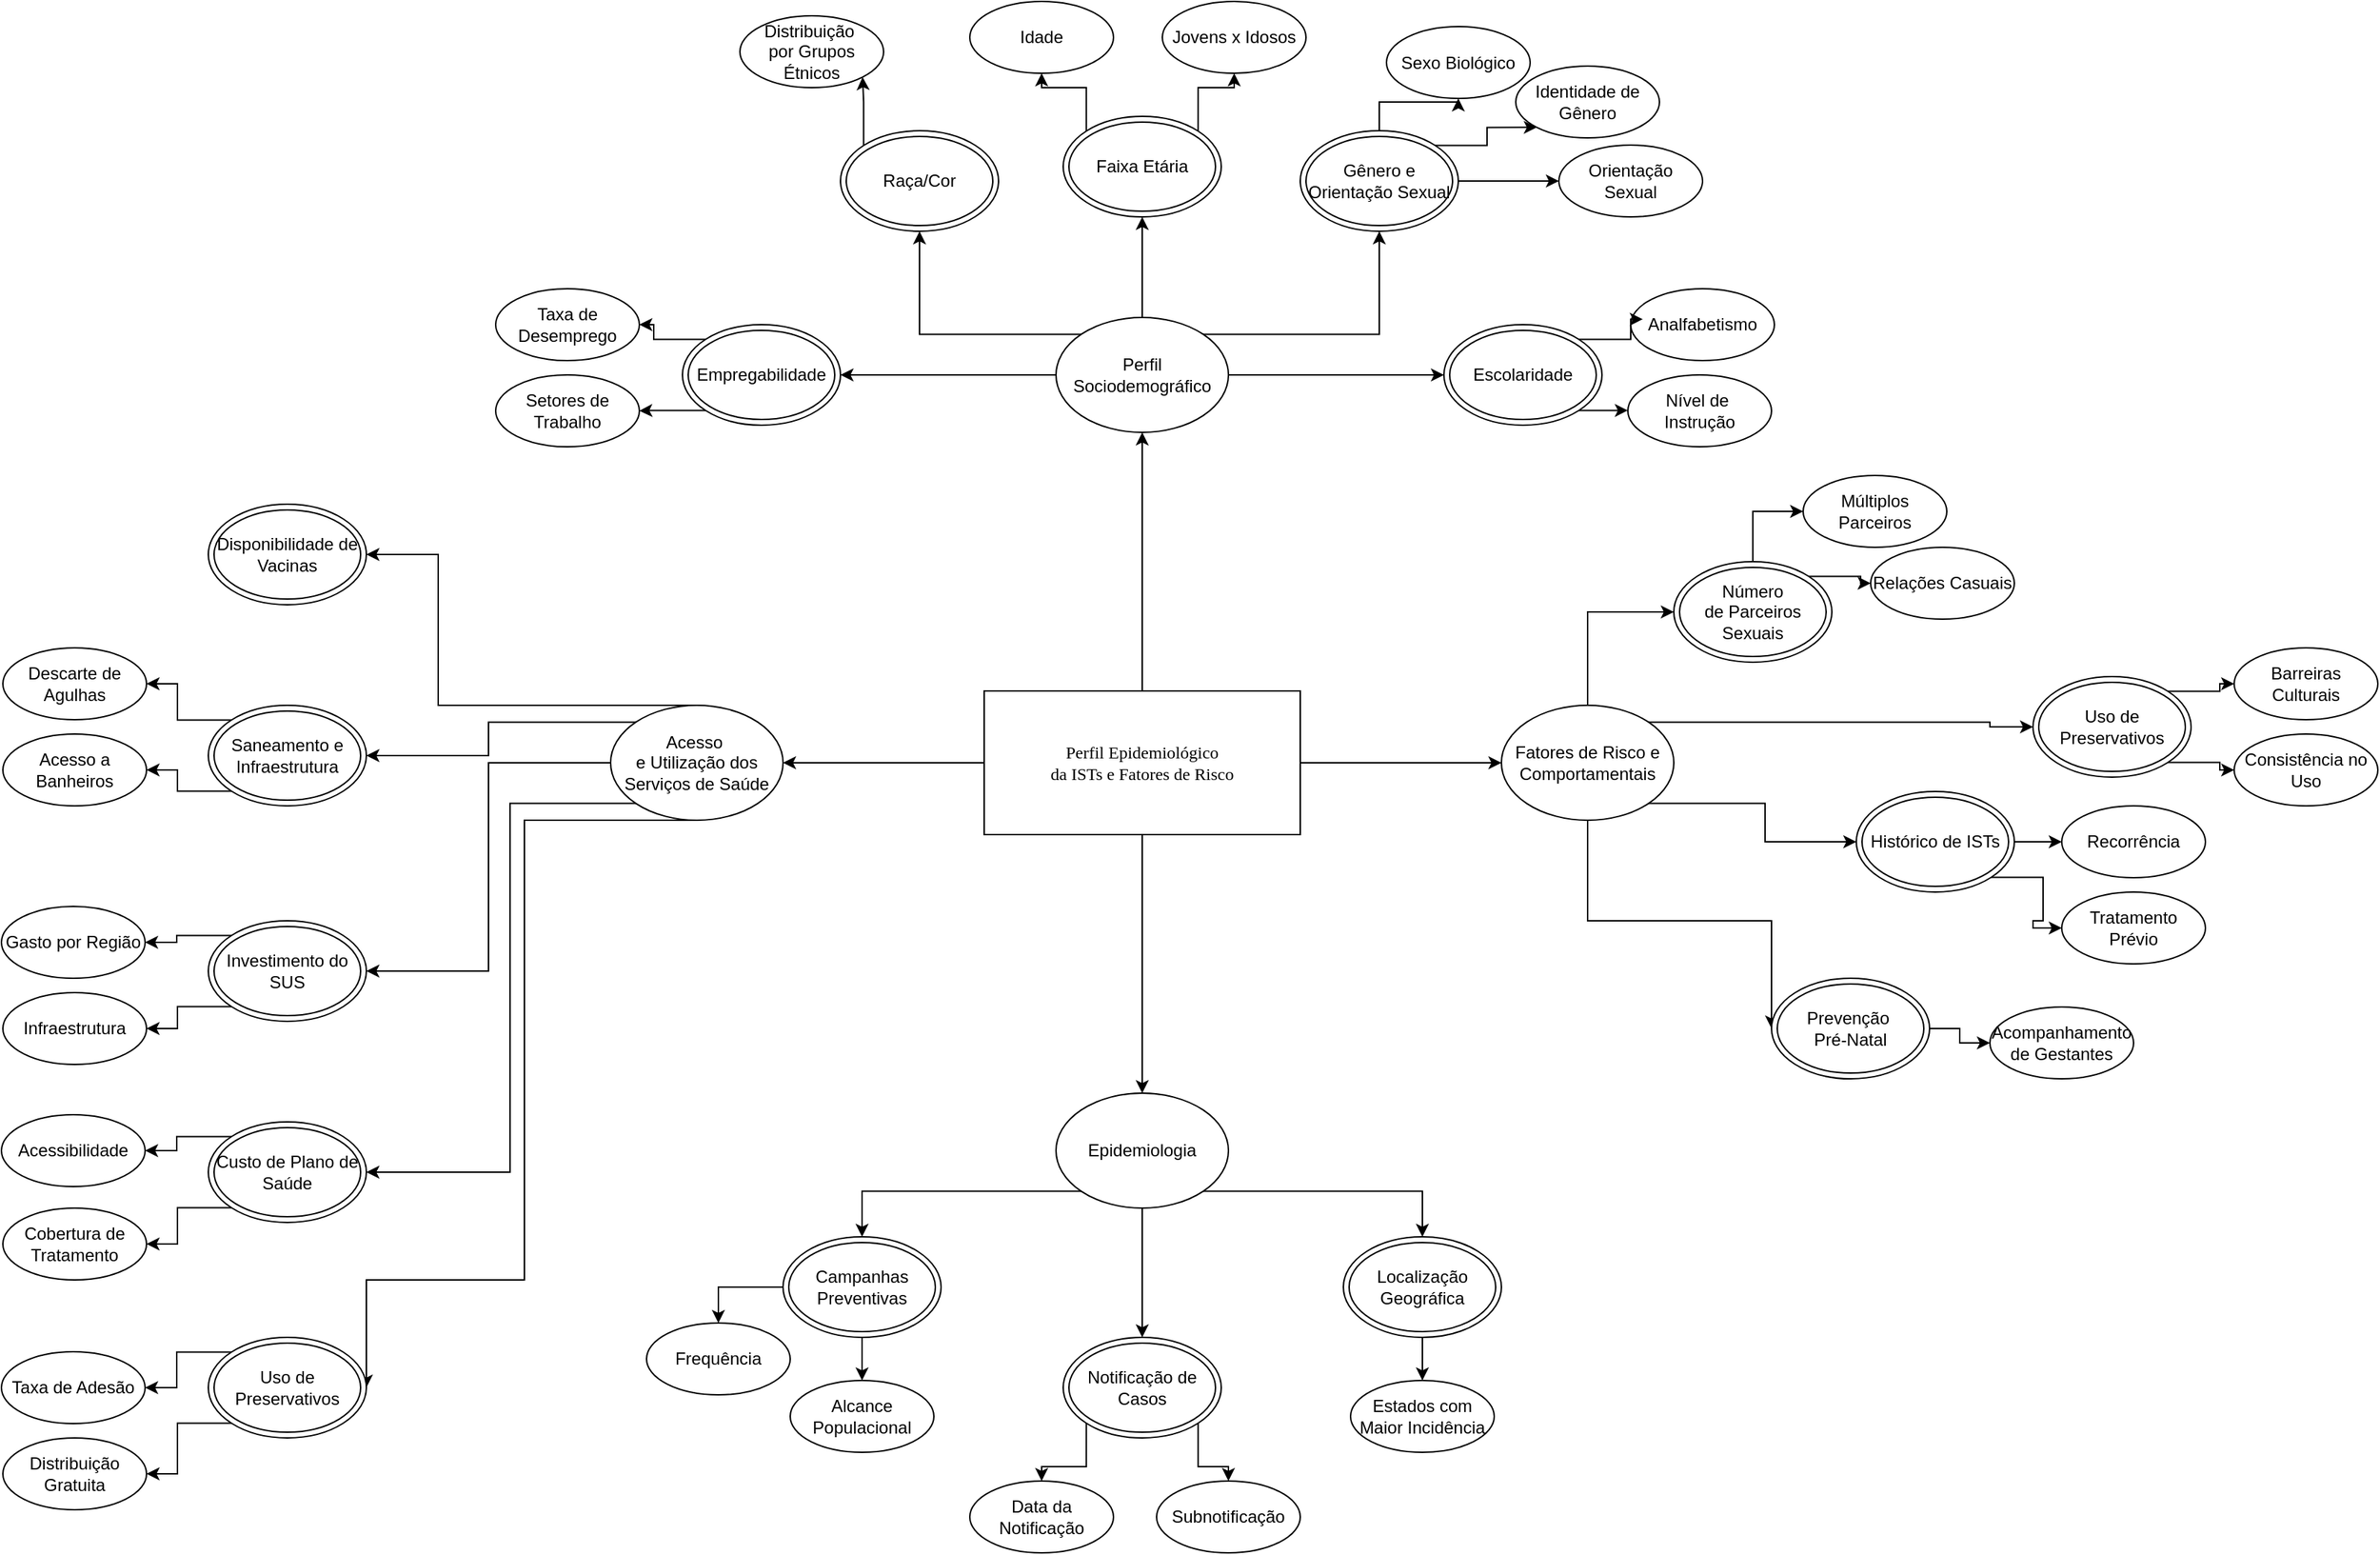 <mxfile version="26.1.3">
  <diagram name="Página-1" id="jpbKhXlfcPTpG90t5VIF">
    <mxGraphModel dx="1761" dy="1708" grid="1" gridSize="10" guides="1" tooltips="1" connect="1" arrows="1" fold="1" page="1" pageScale="1" pageWidth="827" pageHeight="1169" math="0" shadow="0">
      <root>
        <mxCell id="0" />
        <mxCell id="1" parent="0" />
        <mxCell id="b8tlyeUBeA3Zv5Sqb4aH-5" style="edgeStyle=orthogonalEdgeStyle;rounded=0;orthogonalLoop=1;jettySize=auto;html=1;exitX=0.5;exitY=0;exitDx=0;exitDy=0;entryX=0.5;entryY=1;entryDx=0;entryDy=0;" parent="1" source="b8tlyeUBeA3Zv5Sqb4aH-1" target="b8tlyeUBeA3Zv5Sqb4aH-4" edge="1">
          <mxGeometry relative="1" as="geometry" />
        </mxCell>
        <mxCell id="b8tlyeUBeA3Zv5Sqb4aH-52" style="edgeStyle=orthogonalEdgeStyle;rounded=0;orthogonalLoop=1;jettySize=auto;html=1;exitX=0;exitY=0.5;exitDx=0;exitDy=0;entryX=1;entryY=0.5;entryDx=0;entryDy=0;" parent="1" source="b8tlyeUBeA3Zv5Sqb4aH-1" target="b8tlyeUBeA3Zv5Sqb4aH-51" edge="1">
          <mxGeometry relative="1" as="geometry" />
        </mxCell>
        <mxCell id="b8tlyeUBeA3Zv5Sqb4aH-55" style="edgeStyle=orthogonalEdgeStyle;rounded=0;orthogonalLoop=1;jettySize=auto;html=1;exitX=0.5;exitY=1;exitDx=0;exitDy=0;entryX=0.5;entryY=0;entryDx=0;entryDy=0;" parent="1" source="b8tlyeUBeA3Zv5Sqb4aH-1" target="b8tlyeUBeA3Zv5Sqb4aH-53" edge="1">
          <mxGeometry relative="1" as="geometry" />
        </mxCell>
        <mxCell id="b8tlyeUBeA3Zv5Sqb4aH-57" style="edgeStyle=orthogonalEdgeStyle;rounded=0;orthogonalLoop=1;jettySize=auto;html=1;exitX=1;exitY=0.5;exitDx=0;exitDy=0;" parent="1" source="b8tlyeUBeA3Zv5Sqb4aH-1" target="b8tlyeUBeA3Zv5Sqb4aH-54" edge="1">
          <mxGeometry relative="1" as="geometry" />
        </mxCell>
        <mxCell id="b8tlyeUBeA3Zv5Sqb4aH-1" value="Perfil Epidemiológico&lt;div&gt;da ISTs e Fatores de Risco&lt;/div&gt;" style="ellipse;shape=retangle;whiteSpace=wrap;html=1;fontFamily=Times New Roman;" parent="1" vertex="1">
          <mxGeometry x="220" y="180" width="220" height="100" as="geometry" />
        </mxCell>
        <mxCell id="b8tlyeUBeA3Zv5Sqb4aH-7" style="edgeStyle=orthogonalEdgeStyle;rounded=0;orthogonalLoop=1;jettySize=auto;html=1;exitX=0.5;exitY=0;exitDx=0;exitDy=0;entryX=0.5;entryY=1;entryDx=0;entryDy=0;" parent="1" source="b8tlyeUBeA3Zv5Sqb4aH-4" target="b8tlyeUBeA3Zv5Sqb4aH-19" edge="1">
          <mxGeometry relative="1" as="geometry">
            <mxPoint x="330" y="-40" as="targetPoint" />
          </mxGeometry>
        </mxCell>
        <mxCell id="b8tlyeUBeA3Zv5Sqb4aH-28" style="edgeStyle=orthogonalEdgeStyle;rounded=0;orthogonalLoop=1;jettySize=auto;html=1;exitX=1;exitY=0;exitDx=0;exitDy=0;entryX=0.5;entryY=1;entryDx=0;entryDy=0;" parent="1" source="b8tlyeUBeA3Zv5Sqb4aH-4" target="b8tlyeUBeA3Zv5Sqb4aH-27" edge="1">
          <mxGeometry relative="1" as="geometry" />
        </mxCell>
        <mxCell id="b8tlyeUBeA3Zv5Sqb4aH-30" style="edgeStyle=orthogonalEdgeStyle;rounded=0;orthogonalLoop=1;jettySize=auto;html=1;exitX=0;exitY=0;exitDx=0;exitDy=0;entryX=0.5;entryY=1;entryDx=0;entryDy=0;" parent="1" source="b8tlyeUBeA3Zv5Sqb4aH-4" target="b8tlyeUBeA3Zv5Sqb4aH-29" edge="1">
          <mxGeometry relative="1" as="geometry" />
        </mxCell>
        <mxCell id="b8tlyeUBeA3Zv5Sqb4aH-33" style="edgeStyle=orthogonalEdgeStyle;rounded=0;orthogonalLoop=1;jettySize=auto;html=1;exitX=0;exitY=0.5;exitDx=0;exitDy=0;entryX=1;entryY=0.5;entryDx=0;entryDy=0;" parent="1" source="b8tlyeUBeA3Zv5Sqb4aH-4" target="b8tlyeUBeA3Zv5Sqb4aH-32" edge="1">
          <mxGeometry relative="1" as="geometry" />
        </mxCell>
        <mxCell id="b8tlyeUBeA3Zv5Sqb4aH-34" style="edgeStyle=orthogonalEdgeStyle;rounded=0;orthogonalLoop=1;jettySize=auto;html=1;exitX=1;exitY=0.5;exitDx=0;exitDy=0;" parent="1" source="b8tlyeUBeA3Zv5Sqb4aH-4" target="b8tlyeUBeA3Zv5Sqb4aH-31" edge="1">
          <mxGeometry relative="1" as="geometry" />
        </mxCell>
        <mxCell id="b8tlyeUBeA3Zv5Sqb4aH-4" value="Perfil Sociodemográfico" style="ellipse;whiteSpace=wrap;html=1;" parent="1" vertex="1">
          <mxGeometry x="270" y="-80" width="120" height="80" as="geometry" />
        </mxCell>
        <mxCell id="b8tlyeUBeA3Zv5Sqb4aH-25" style="edgeStyle=orthogonalEdgeStyle;rounded=0;orthogonalLoop=1;jettySize=auto;html=1;exitX=0;exitY=0;exitDx=0;exitDy=0;" parent="1" source="b8tlyeUBeA3Zv5Sqb4aH-19" target="b8tlyeUBeA3Zv5Sqb4aH-20" edge="1">
          <mxGeometry relative="1" as="geometry" />
        </mxCell>
        <mxCell id="b8tlyeUBeA3Zv5Sqb4aH-26" style="edgeStyle=orthogonalEdgeStyle;rounded=0;orthogonalLoop=1;jettySize=auto;html=1;exitX=1;exitY=0;exitDx=0;exitDy=0;" parent="1" source="b8tlyeUBeA3Zv5Sqb4aH-19" target="b8tlyeUBeA3Zv5Sqb4aH-21" edge="1">
          <mxGeometry relative="1" as="geometry" />
        </mxCell>
        <mxCell id="b8tlyeUBeA3Zv5Sqb4aH-19" value="Faixa Etária" style="ellipse;shape=doubleEllipse;whiteSpace=wrap;html=1;" parent="1" vertex="1">
          <mxGeometry x="275" y="-220" width="110" height="70" as="geometry" />
        </mxCell>
        <mxCell id="b8tlyeUBeA3Zv5Sqb4aH-20" value="Idade" style="ellipse;whiteSpace=wrap;html=1;" parent="1" vertex="1">
          <mxGeometry x="210" y="-300" width="100" height="50" as="geometry" />
        </mxCell>
        <mxCell id="b8tlyeUBeA3Zv5Sqb4aH-21" value="Jovens x Idosos" style="ellipse;whiteSpace=wrap;html=1;" parent="1" vertex="1">
          <mxGeometry x="344" y="-300" width="100" height="50" as="geometry" />
        </mxCell>
        <mxCell id="b8tlyeUBeA3Zv5Sqb4aH-40" style="edgeStyle=orthogonalEdgeStyle;rounded=0;orthogonalLoop=1;jettySize=auto;html=1;exitX=1;exitY=0.5;exitDx=0;exitDy=0;entryX=0;entryY=0.5;entryDx=0;entryDy=0;" parent="1" source="b8tlyeUBeA3Zv5Sqb4aH-27" target="b8tlyeUBeA3Zv5Sqb4aH-37" edge="1">
          <mxGeometry relative="1" as="geometry" />
        </mxCell>
        <mxCell id="b8tlyeUBeA3Zv5Sqb4aH-41" style="edgeStyle=orthogonalEdgeStyle;rounded=0;orthogonalLoop=1;jettySize=auto;html=1;exitX=1;exitY=0;exitDx=0;exitDy=0;entryX=0;entryY=1;entryDx=0;entryDy=0;" parent="1" source="b8tlyeUBeA3Zv5Sqb4aH-27" target="b8tlyeUBeA3Zv5Sqb4aH-38" edge="1">
          <mxGeometry relative="1" as="geometry" />
        </mxCell>
        <mxCell id="b8tlyeUBeA3Zv5Sqb4aH-42" style="edgeStyle=orthogonalEdgeStyle;rounded=0;orthogonalLoop=1;jettySize=auto;html=1;exitX=0.5;exitY=0;exitDx=0;exitDy=0;entryX=0.5;entryY=1;entryDx=0;entryDy=0;" parent="1" source="b8tlyeUBeA3Zv5Sqb4aH-27" target="b8tlyeUBeA3Zv5Sqb4aH-39" edge="1">
          <mxGeometry relative="1" as="geometry" />
        </mxCell>
        <mxCell id="b8tlyeUBeA3Zv5Sqb4aH-27" value="Gênero e Orientação Sexual" style="ellipse;shape=doubleEllipse;whiteSpace=wrap;html=1;" parent="1" vertex="1">
          <mxGeometry x="440" y="-210" width="110" height="70" as="geometry" />
        </mxCell>
        <mxCell id="b8tlyeUBeA3Zv5Sqb4aH-36" style="edgeStyle=orthogonalEdgeStyle;rounded=0;orthogonalLoop=1;jettySize=auto;html=1;exitX=0;exitY=0;exitDx=0;exitDy=0;entryX=1;entryY=1;entryDx=0;entryDy=0;" parent="1" source="b8tlyeUBeA3Zv5Sqb4aH-29" target="b8tlyeUBeA3Zv5Sqb4aH-35" edge="1">
          <mxGeometry relative="1" as="geometry" />
        </mxCell>
        <mxCell id="b8tlyeUBeA3Zv5Sqb4aH-29" value="Raça/Cor" style="ellipse;shape=doubleEllipse;whiteSpace=wrap;html=1;" parent="1" vertex="1">
          <mxGeometry x="120" y="-210" width="110" height="70" as="geometry" />
        </mxCell>
        <mxCell id="b8tlyeUBeA3Zv5Sqb4aH-45" style="edgeStyle=orthogonalEdgeStyle;rounded=0;orthogonalLoop=1;jettySize=auto;html=1;exitX=1;exitY=1;exitDx=0;exitDy=0;entryX=0;entryY=0.5;entryDx=0;entryDy=0;" parent="1" source="b8tlyeUBeA3Zv5Sqb4aH-31" target="b8tlyeUBeA3Zv5Sqb4aH-43" edge="1">
          <mxGeometry relative="1" as="geometry">
            <mxPoint x="705" y="-23" as="targetPoint" />
          </mxGeometry>
        </mxCell>
        <mxCell id="b8tlyeUBeA3Zv5Sqb4aH-31" value="Escolaridade" style="ellipse;shape=doubleEllipse;whiteSpace=wrap;html=1;" parent="1" vertex="1">
          <mxGeometry x="540" y="-75" width="110" height="70" as="geometry" />
        </mxCell>
        <mxCell id="b8tlyeUBeA3Zv5Sqb4aH-49" style="edgeStyle=orthogonalEdgeStyle;rounded=0;orthogonalLoop=1;jettySize=auto;html=1;exitX=0;exitY=1;exitDx=0;exitDy=0;entryX=1;entryY=0.5;entryDx=0;entryDy=0;" parent="1" source="b8tlyeUBeA3Zv5Sqb4aH-32" target="b8tlyeUBeA3Zv5Sqb4aH-48" edge="1">
          <mxGeometry relative="1" as="geometry" />
        </mxCell>
        <mxCell id="b8tlyeUBeA3Zv5Sqb4aH-50" style="edgeStyle=orthogonalEdgeStyle;rounded=0;orthogonalLoop=1;jettySize=auto;html=1;exitX=0;exitY=0;exitDx=0;exitDy=0;entryX=1;entryY=0.5;entryDx=0;entryDy=0;" parent="1" source="b8tlyeUBeA3Zv5Sqb4aH-32" target="b8tlyeUBeA3Zv5Sqb4aH-47" edge="1">
          <mxGeometry relative="1" as="geometry" />
        </mxCell>
        <mxCell id="b8tlyeUBeA3Zv5Sqb4aH-32" value="Empregabilidade" style="ellipse;shape=doubleEllipse;whiteSpace=wrap;html=1;" parent="1" vertex="1">
          <mxGeometry x="10" y="-75" width="110" height="70" as="geometry" />
        </mxCell>
        <mxCell id="b8tlyeUBeA3Zv5Sqb4aH-35" value="Distribuição&amp;nbsp;&lt;div&gt;por Grupos Étnicos&lt;/div&gt;" style="ellipse;whiteSpace=wrap;html=1;align=center;" parent="1" vertex="1">
          <mxGeometry x="50" y="-290" width="100" height="50" as="geometry" />
        </mxCell>
        <mxCell id="b8tlyeUBeA3Zv5Sqb4aH-37" value="Orientação Sexual" style="ellipse;whiteSpace=wrap;html=1;" parent="1" vertex="1">
          <mxGeometry x="620" y="-200" width="100" height="50" as="geometry" />
        </mxCell>
        <mxCell id="b8tlyeUBeA3Zv5Sqb4aH-38" value="Identidade de Gênero" style="ellipse;whiteSpace=wrap;html=1;" parent="1" vertex="1">
          <mxGeometry x="590" y="-255" width="100" height="50" as="geometry" />
        </mxCell>
        <mxCell id="b8tlyeUBeA3Zv5Sqb4aH-39" value="Sexo Biológico" style="ellipse;whiteSpace=wrap;html=1;" parent="1" vertex="1">
          <mxGeometry x="500" y="-282.5" width="100" height="50" as="geometry" />
        </mxCell>
        <mxCell id="b8tlyeUBeA3Zv5Sqb4aH-43" value="Nível de&amp;nbsp;&lt;div&gt;Instrução&lt;/div&gt;" style="ellipse;whiteSpace=wrap;html=1;" parent="1" vertex="1">
          <mxGeometry x="668" y="-40" width="100" height="50" as="geometry" />
        </mxCell>
        <mxCell id="b8tlyeUBeA3Zv5Sqb4aH-44" value="Analfabetismo" style="ellipse;whiteSpace=wrap;html=1;" parent="1" vertex="1">
          <mxGeometry x="670" y="-100" width="100" height="50" as="geometry" />
        </mxCell>
        <mxCell id="b8tlyeUBeA3Zv5Sqb4aH-46" style="edgeStyle=orthogonalEdgeStyle;rounded=0;orthogonalLoop=1;jettySize=auto;html=1;exitX=1;exitY=0;exitDx=0;exitDy=0;entryX=0.084;entryY=0.424;entryDx=0;entryDy=0;entryPerimeter=0;" parent="1" source="b8tlyeUBeA3Zv5Sqb4aH-31" target="b8tlyeUBeA3Zv5Sqb4aH-44" edge="1">
          <mxGeometry relative="1" as="geometry" />
        </mxCell>
        <mxCell id="b8tlyeUBeA3Zv5Sqb4aH-47" value="Taxa de Desemprego" style="ellipse;whiteSpace=wrap;html=1;" parent="1" vertex="1">
          <mxGeometry x="-120" y="-100" width="100" height="50" as="geometry" />
        </mxCell>
        <mxCell id="b8tlyeUBeA3Zv5Sqb4aH-48" value="Setores de Trabalho" style="ellipse;whiteSpace=wrap;html=1;" parent="1" vertex="1">
          <mxGeometry x="-120" y="-40" width="100" height="50" as="geometry" />
        </mxCell>
        <mxCell id="b8tlyeUBeA3Zv5Sqb4aH-63" style="edgeStyle=orthogonalEdgeStyle;rounded=0;orthogonalLoop=1;jettySize=auto;html=1;exitX=0.5;exitY=0;exitDx=0;exitDy=0;entryX=1;entryY=0.5;entryDx=0;entryDy=0;" parent="1" source="b8tlyeUBeA3Zv5Sqb4aH-51" target="b8tlyeUBeA3Zv5Sqb4aH-58" edge="1">
          <mxGeometry relative="1" as="geometry">
            <Array as="points">
              <mxPoint x="-160" y="190" />
              <mxPoint x="-160" y="85" />
            </Array>
          </mxGeometry>
        </mxCell>
        <mxCell id="b8tlyeUBeA3Zv5Sqb4aH-64" style="edgeStyle=orthogonalEdgeStyle;rounded=0;orthogonalLoop=1;jettySize=auto;html=1;exitX=0;exitY=0;exitDx=0;exitDy=0;entryX=1;entryY=0.5;entryDx=0;entryDy=0;" parent="1" source="b8tlyeUBeA3Zv5Sqb4aH-51" target="b8tlyeUBeA3Zv5Sqb4aH-62" edge="1">
          <mxGeometry relative="1" as="geometry" />
        </mxCell>
        <mxCell id="b8tlyeUBeA3Zv5Sqb4aH-65" style="edgeStyle=orthogonalEdgeStyle;rounded=0;orthogonalLoop=1;jettySize=auto;html=1;exitX=0;exitY=0.5;exitDx=0;exitDy=0;entryX=1;entryY=0.5;entryDx=0;entryDy=0;" parent="1" source="b8tlyeUBeA3Zv5Sqb4aH-51" target="b8tlyeUBeA3Zv5Sqb4aH-61" edge="1">
          <mxGeometry relative="1" as="geometry" />
        </mxCell>
        <mxCell id="b8tlyeUBeA3Zv5Sqb4aH-66" style="edgeStyle=orthogonalEdgeStyle;rounded=0;orthogonalLoop=1;jettySize=auto;html=1;exitX=0;exitY=1;exitDx=0;exitDy=0;entryX=1;entryY=0.5;entryDx=0;entryDy=0;" parent="1" source="b8tlyeUBeA3Zv5Sqb4aH-51" target="b8tlyeUBeA3Zv5Sqb4aH-59" edge="1">
          <mxGeometry relative="1" as="geometry">
            <Array as="points">
              <mxPoint x="-110" y="258" />
              <mxPoint x="-110" y="515" />
            </Array>
          </mxGeometry>
        </mxCell>
        <mxCell id="b8tlyeUBeA3Zv5Sqb4aH-67" style="edgeStyle=orthogonalEdgeStyle;rounded=0;orthogonalLoop=1;jettySize=auto;html=1;exitX=0.5;exitY=1;exitDx=0;exitDy=0;entryX=1;entryY=0.5;entryDx=0;entryDy=0;" parent="1" source="b8tlyeUBeA3Zv5Sqb4aH-51" target="b8tlyeUBeA3Zv5Sqb4aH-60" edge="1">
          <mxGeometry relative="1" as="geometry">
            <Array as="points">
              <mxPoint x="-100" y="270" />
              <mxPoint x="-100" y="590" />
              <mxPoint x="-210" y="590" />
            </Array>
          </mxGeometry>
        </mxCell>
        <mxCell id="b8tlyeUBeA3Zv5Sqb4aH-51" value="Acesso&amp;nbsp;&lt;div&gt;&lt;span style=&quot;background-color: transparent; color: light-dark(rgb(0, 0, 0), rgb(255, 255, 255));&quot;&gt;e Utilização dos Serviços de Saúde&lt;/span&gt;&lt;/div&gt;" style="ellipse;whiteSpace=wrap;html=1;" parent="1" vertex="1">
          <mxGeometry x="-40" y="190" width="120" height="80" as="geometry" />
        </mxCell>
        <mxCell id="KQRLWopxsYt218BnXNvY-30" style="edgeStyle=orthogonalEdgeStyle;rounded=0;orthogonalLoop=1;jettySize=auto;html=1;exitX=0.5;exitY=1;exitDx=0;exitDy=0;entryX=0.5;entryY=0;entryDx=0;entryDy=0;" edge="1" parent="1" source="b8tlyeUBeA3Zv5Sqb4aH-53" target="KQRLWopxsYt218BnXNvY-28">
          <mxGeometry relative="1" as="geometry" />
        </mxCell>
        <mxCell id="KQRLWopxsYt218BnXNvY-31" style="edgeStyle=orthogonalEdgeStyle;rounded=0;orthogonalLoop=1;jettySize=auto;html=1;exitX=1;exitY=1;exitDx=0;exitDy=0;entryX=0.5;entryY=0;entryDx=0;entryDy=0;" edge="1" parent="1" source="b8tlyeUBeA3Zv5Sqb4aH-53" target="KQRLWopxsYt218BnXNvY-26">
          <mxGeometry relative="1" as="geometry" />
        </mxCell>
        <mxCell id="b8tlyeUBeA3Zv5Sqb4aH-53" value="Epidemiologia" style="ellipse;whiteSpace=wrap;html=1;" parent="1" vertex="1">
          <mxGeometry x="270" y="460" width="120" height="80" as="geometry" />
        </mxCell>
        <mxCell id="KQRLWopxsYt218BnXNvY-46" style="edgeStyle=orthogonalEdgeStyle;rounded=0;orthogonalLoop=1;jettySize=auto;html=1;exitX=0.5;exitY=0;exitDx=0;exitDy=0;entryX=0;entryY=0.5;entryDx=0;entryDy=0;" edge="1" parent="1" source="b8tlyeUBeA3Zv5Sqb4aH-54" target="KQRLWopxsYt218BnXNvY-45">
          <mxGeometry relative="1" as="geometry" />
        </mxCell>
        <mxCell id="KQRLWopxsYt218BnXNvY-47" style="edgeStyle=orthogonalEdgeStyle;rounded=0;orthogonalLoop=1;jettySize=auto;html=1;exitX=1;exitY=0;exitDx=0;exitDy=0;entryX=0;entryY=0.5;entryDx=0;entryDy=0;" edge="1" parent="1" source="b8tlyeUBeA3Zv5Sqb4aH-54" target="KQRLWopxsYt218BnXNvY-43">
          <mxGeometry relative="1" as="geometry">
            <Array as="points">
              <mxPoint x="920" y="202" />
            </Array>
          </mxGeometry>
        </mxCell>
        <mxCell id="KQRLWopxsYt218BnXNvY-48" style="edgeStyle=orthogonalEdgeStyle;rounded=0;orthogonalLoop=1;jettySize=auto;html=1;exitX=0.5;exitY=1;exitDx=0;exitDy=0;entryX=0;entryY=0.5;entryDx=0;entryDy=0;" edge="1" parent="1" source="b8tlyeUBeA3Zv5Sqb4aH-54" target="KQRLWopxsYt218BnXNvY-44">
          <mxGeometry relative="1" as="geometry">
            <Array as="points">
              <mxPoint x="640" y="340" />
              <mxPoint x="768" y="340" />
            </Array>
          </mxGeometry>
        </mxCell>
        <mxCell id="KQRLWopxsYt218BnXNvY-49" style="edgeStyle=orthogonalEdgeStyle;rounded=0;orthogonalLoop=1;jettySize=auto;html=1;exitX=1;exitY=1;exitDx=0;exitDy=0;entryX=0;entryY=0.5;entryDx=0;entryDy=0;" edge="1" parent="1" source="b8tlyeUBeA3Zv5Sqb4aH-54" target="KQRLWopxsYt218BnXNvY-42">
          <mxGeometry relative="1" as="geometry" />
        </mxCell>
        <mxCell id="b8tlyeUBeA3Zv5Sqb4aH-54" value="Fatores de Risco e Comportamentais" style="ellipse;whiteSpace=wrap;html=1;" parent="1" vertex="1">
          <mxGeometry x="580" y="190" width="120" height="80" as="geometry" />
        </mxCell>
        <mxCell id="b8tlyeUBeA3Zv5Sqb4aH-58" value="Disponibilidade de Vacinas" style="ellipse;shape=doubleEllipse;whiteSpace=wrap;html=1;" parent="1" vertex="1">
          <mxGeometry x="-320" y="50" width="110" height="70" as="geometry" />
        </mxCell>
        <mxCell id="KQRLWopxsYt218BnXNvY-17" style="edgeStyle=orthogonalEdgeStyle;rounded=0;orthogonalLoop=1;jettySize=auto;html=1;exitX=0;exitY=0;exitDx=0;exitDy=0;entryX=1;entryY=0.5;entryDx=0;entryDy=0;" edge="1" parent="1" source="b8tlyeUBeA3Zv5Sqb4aH-59" target="KQRLWopxsYt218BnXNvY-15">
          <mxGeometry relative="1" as="geometry" />
        </mxCell>
        <mxCell id="KQRLWopxsYt218BnXNvY-18" style="edgeStyle=orthogonalEdgeStyle;rounded=0;orthogonalLoop=1;jettySize=auto;html=1;exitX=0;exitY=1;exitDx=0;exitDy=0;entryX=1;entryY=0.5;entryDx=0;entryDy=0;" edge="1" parent="1" source="b8tlyeUBeA3Zv5Sqb4aH-59" target="KQRLWopxsYt218BnXNvY-16">
          <mxGeometry relative="1" as="geometry" />
        </mxCell>
        <mxCell id="b8tlyeUBeA3Zv5Sqb4aH-59" value="Custo de Plano de Saúde" style="ellipse;shape=doubleEllipse;whiteSpace=wrap;html=1;" parent="1" vertex="1">
          <mxGeometry x="-320" y="480" width="110" height="70" as="geometry" />
        </mxCell>
        <mxCell id="KQRLWopxsYt218BnXNvY-21" style="edgeStyle=orthogonalEdgeStyle;rounded=0;orthogonalLoop=1;jettySize=auto;html=1;exitX=0;exitY=1;exitDx=0;exitDy=0;entryX=1;entryY=0.5;entryDx=0;entryDy=0;" edge="1" parent="1" source="b8tlyeUBeA3Zv5Sqb4aH-60" target="KQRLWopxsYt218BnXNvY-20">
          <mxGeometry relative="1" as="geometry" />
        </mxCell>
        <mxCell id="KQRLWopxsYt218BnXNvY-22" style="edgeStyle=orthogonalEdgeStyle;rounded=0;orthogonalLoop=1;jettySize=auto;html=1;exitX=0;exitY=0;exitDx=0;exitDy=0;entryX=1;entryY=0.5;entryDx=0;entryDy=0;" edge="1" parent="1" source="b8tlyeUBeA3Zv5Sqb4aH-60" target="KQRLWopxsYt218BnXNvY-19">
          <mxGeometry relative="1" as="geometry" />
        </mxCell>
        <mxCell id="b8tlyeUBeA3Zv5Sqb4aH-60" value="Uso de Preservativos" style="ellipse;shape=doubleEllipse;whiteSpace=wrap;html=1;" parent="1" vertex="1">
          <mxGeometry x="-320" y="630" width="110" height="70" as="geometry" />
        </mxCell>
        <mxCell id="KQRLWopxsYt218BnXNvY-9" style="edgeStyle=orthogonalEdgeStyle;rounded=0;orthogonalLoop=1;jettySize=auto;html=1;exitX=0;exitY=0;exitDx=0;exitDy=0;entryX=0;entryY=0.5;entryDx=0;entryDy=0;" edge="1" parent="1" source="b8tlyeUBeA3Zv5Sqb4aH-61" target="KQRLWopxsYt218BnXNvY-3">
          <mxGeometry relative="1" as="geometry" />
        </mxCell>
        <mxCell id="KQRLWopxsYt218BnXNvY-10" style="edgeStyle=orthogonalEdgeStyle;rounded=0;orthogonalLoop=1;jettySize=auto;html=1;exitX=0;exitY=1;exitDx=0;exitDy=0;" edge="1" parent="1" source="b8tlyeUBeA3Zv5Sqb4aH-61" target="KQRLWopxsYt218BnXNvY-4">
          <mxGeometry relative="1" as="geometry" />
        </mxCell>
        <mxCell id="b8tlyeUBeA3Zv5Sqb4aH-61" value="Investimento do SUS" style="ellipse;shape=doubleEllipse;whiteSpace=wrap;html=1;" parent="1" vertex="1">
          <mxGeometry x="-320" y="340" width="110" height="70" as="geometry" />
        </mxCell>
        <mxCell id="KQRLWopxsYt218BnXNvY-14" style="edgeStyle=orthogonalEdgeStyle;rounded=0;orthogonalLoop=1;jettySize=auto;html=1;exitX=0;exitY=0;exitDx=0;exitDy=0;" edge="1" parent="1" source="b8tlyeUBeA3Zv5Sqb4aH-62" target="KQRLWopxsYt218BnXNvY-7">
          <mxGeometry relative="1" as="geometry" />
        </mxCell>
        <mxCell id="b8tlyeUBeA3Zv5Sqb4aH-62" value="Saneamento e Infraestrutura" style="ellipse;shape=doubleEllipse;whiteSpace=wrap;html=1;" parent="1" vertex="1">
          <mxGeometry x="-320" y="190" width="110" height="70" as="geometry" />
        </mxCell>
        <mxCell id="KQRLWopxsYt218BnXNvY-3" value="Gasto por Região" style="ellipse;whiteSpace=wrap;html=1;align=center;direction=west;" vertex="1" parent="1">
          <mxGeometry x="-464" y="330" width="100" height="50" as="geometry" />
        </mxCell>
        <mxCell id="KQRLWopxsYt218BnXNvY-4" value="Infraestrutura" style="ellipse;whiteSpace=wrap;html=1;" vertex="1" parent="1">
          <mxGeometry x="-463" y="390" width="100" height="50" as="geometry" />
        </mxCell>
        <mxCell id="KQRLWopxsYt218BnXNvY-7" value="Descarte de Agulhas" style="ellipse;whiteSpace=wrap;html=1;" vertex="1" parent="1">
          <mxGeometry x="-463" y="150" width="100" height="50" as="geometry" />
        </mxCell>
        <mxCell id="KQRLWopxsYt218BnXNvY-12" value="Acesso a Banheiros" style="ellipse;whiteSpace=wrap;html=1;" vertex="1" parent="1">
          <mxGeometry x="-463" y="210" width="100" height="50" as="geometry" />
        </mxCell>
        <mxCell id="KQRLWopxsYt218BnXNvY-13" style="edgeStyle=orthogonalEdgeStyle;rounded=0;orthogonalLoop=1;jettySize=auto;html=1;exitX=0;exitY=1;exitDx=0;exitDy=0;entryX=1;entryY=0.5;entryDx=0;entryDy=0;" edge="1" parent="1" source="b8tlyeUBeA3Zv5Sqb4aH-62" target="KQRLWopxsYt218BnXNvY-12">
          <mxGeometry relative="1" as="geometry" />
        </mxCell>
        <mxCell id="KQRLWopxsYt218BnXNvY-15" value="Acessibilidade" style="ellipse;whiteSpace=wrap;html=1;" vertex="1" parent="1">
          <mxGeometry x="-464" y="475" width="100" height="50" as="geometry" />
        </mxCell>
        <mxCell id="KQRLWopxsYt218BnXNvY-16" value="Cobertura de Tratamento" style="ellipse;whiteSpace=wrap;html=1;" vertex="1" parent="1">
          <mxGeometry x="-463" y="540" width="100" height="50" as="geometry" />
        </mxCell>
        <mxCell id="KQRLWopxsYt218BnXNvY-19" value="Taxa de Adesão" style="ellipse;whiteSpace=wrap;html=1;" vertex="1" parent="1">
          <mxGeometry x="-464" y="640" width="100" height="50" as="geometry" />
        </mxCell>
        <mxCell id="KQRLWopxsYt218BnXNvY-20" value="Distribuição Gratuita" style="ellipse;whiteSpace=wrap;html=1;" vertex="1" parent="1">
          <mxGeometry x="-463" y="700" width="100" height="50" as="geometry" />
        </mxCell>
        <mxCell id="KQRLWopxsYt218BnXNvY-37" style="edgeStyle=orthogonalEdgeStyle;rounded=0;orthogonalLoop=1;jettySize=auto;html=1;exitX=0.5;exitY=1;exitDx=0;exitDy=0;entryX=0.5;entryY=0;entryDx=0;entryDy=0;" edge="1" parent="1" source="KQRLWopxsYt218BnXNvY-26" target="KQRLWopxsYt218BnXNvY-36">
          <mxGeometry relative="1" as="geometry" />
        </mxCell>
        <mxCell id="KQRLWopxsYt218BnXNvY-26" value="Localização Geográfica" style="ellipse;shape=doubleEllipse;whiteSpace=wrap;html=1;" vertex="1" parent="1">
          <mxGeometry x="470" y="560" width="110" height="70" as="geometry" />
        </mxCell>
        <mxCell id="KQRLWopxsYt218BnXNvY-34" style="edgeStyle=orthogonalEdgeStyle;rounded=0;orthogonalLoop=1;jettySize=auto;html=1;exitX=0;exitY=0.5;exitDx=0;exitDy=0;" edge="1" parent="1" source="KQRLWopxsYt218BnXNvY-27" target="KQRLWopxsYt218BnXNvY-33">
          <mxGeometry relative="1" as="geometry" />
        </mxCell>
        <mxCell id="KQRLWopxsYt218BnXNvY-35" style="edgeStyle=orthogonalEdgeStyle;rounded=0;orthogonalLoop=1;jettySize=auto;html=1;exitX=0.5;exitY=1;exitDx=0;exitDy=0;entryX=0.5;entryY=0;entryDx=0;entryDy=0;" edge="1" parent="1" source="KQRLWopxsYt218BnXNvY-27" target="KQRLWopxsYt218BnXNvY-32">
          <mxGeometry relative="1" as="geometry" />
        </mxCell>
        <mxCell id="KQRLWopxsYt218BnXNvY-27" value="Campanhas Preventivas" style="ellipse;shape=doubleEllipse;whiteSpace=wrap;html=1;" vertex="1" parent="1">
          <mxGeometry x="80" y="560" width="110" height="70" as="geometry" />
        </mxCell>
        <mxCell id="KQRLWopxsYt218BnXNvY-40" style="edgeStyle=orthogonalEdgeStyle;rounded=0;orthogonalLoop=1;jettySize=auto;html=1;exitX=0;exitY=1;exitDx=0;exitDy=0;entryX=0.5;entryY=0;entryDx=0;entryDy=0;" edge="1" parent="1" source="KQRLWopxsYt218BnXNvY-28" target="KQRLWopxsYt218BnXNvY-39">
          <mxGeometry relative="1" as="geometry" />
        </mxCell>
        <mxCell id="KQRLWopxsYt218BnXNvY-41" style="edgeStyle=orthogonalEdgeStyle;rounded=0;orthogonalLoop=1;jettySize=auto;html=1;exitX=1;exitY=1;exitDx=0;exitDy=0;entryX=0.5;entryY=0;entryDx=0;entryDy=0;" edge="1" parent="1" source="KQRLWopxsYt218BnXNvY-28" target="KQRLWopxsYt218BnXNvY-38">
          <mxGeometry relative="1" as="geometry" />
        </mxCell>
        <mxCell id="KQRLWopxsYt218BnXNvY-28" value="Notificação de Casos" style="ellipse;shape=doubleEllipse;whiteSpace=wrap;html=1;" vertex="1" parent="1">
          <mxGeometry x="275" y="630" width="110" height="70" as="geometry" />
        </mxCell>
        <mxCell id="KQRLWopxsYt218BnXNvY-29" style="edgeStyle=orthogonalEdgeStyle;rounded=0;orthogonalLoop=1;jettySize=auto;html=1;exitX=0;exitY=1;exitDx=0;exitDy=0;entryX=0.5;entryY=0;entryDx=0;entryDy=0;" edge="1" parent="1" source="b8tlyeUBeA3Zv5Sqb4aH-53" target="KQRLWopxsYt218BnXNvY-27">
          <mxGeometry relative="1" as="geometry" />
        </mxCell>
        <mxCell id="KQRLWopxsYt218BnXNvY-32" value="Alcance Populacional" style="ellipse;whiteSpace=wrap;html=1;" vertex="1" parent="1">
          <mxGeometry x="85" y="660" width="100" height="50" as="geometry" />
        </mxCell>
        <mxCell id="KQRLWopxsYt218BnXNvY-33" value="Frequência" style="ellipse;whiteSpace=wrap;html=1;" vertex="1" parent="1">
          <mxGeometry x="-15" y="620" width="100" height="50" as="geometry" />
        </mxCell>
        <mxCell id="KQRLWopxsYt218BnXNvY-36" value="Estados com Maior Incidência" style="ellipse;whiteSpace=wrap;html=1;" vertex="1" parent="1">
          <mxGeometry x="475" y="660" width="100" height="50" as="geometry" />
        </mxCell>
        <mxCell id="KQRLWopxsYt218BnXNvY-38" value="Subnotificação" style="ellipse;whiteSpace=wrap;html=1;" vertex="1" parent="1">
          <mxGeometry x="340" y="730" width="100" height="50" as="geometry" />
        </mxCell>
        <mxCell id="KQRLWopxsYt218BnXNvY-39" value="Data da Notificação" style="ellipse;whiteSpace=wrap;html=1;" vertex="1" parent="1">
          <mxGeometry x="210" y="730" width="100" height="50" as="geometry" />
        </mxCell>
        <mxCell id="KQRLWopxsYt218BnXNvY-68" value="" style="edgeStyle=orthogonalEdgeStyle;rounded=0;orthogonalLoop=1;jettySize=auto;html=1;" edge="1" parent="1" source="KQRLWopxsYt218BnXNvY-42" target="KQRLWopxsYt218BnXNvY-65">
          <mxGeometry relative="1" as="geometry" />
        </mxCell>
        <mxCell id="KQRLWopxsYt218BnXNvY-69" style="edgeStyle=orthogonalEdgeStyle;rounded=0;orthogonalLoop=1;jettySize=auto;html=1;exitX=1;exitY=1;exitDx=0;exitDy=0;entryX=0;entryY=0.5;entryDx=0;entryDy=0;" edge="1" parent="1" source="KQRLWopxsYt218BnXNvY-42" target="KQRLWopxsYt218BnXNvY-66">
          <mxGeometry relative="1" as="geometry" />
        </mxCell>
        <mxCell id="KQRLWopxsYt218BnXNvY-42" value="Histórico de ISTs" style="ellipse;shape=doubleEllipse;whiteSpace=wrap;html=1;" vertex="1" parent="1">
          <mxGeometry x="827" y="250" width="110" height="70" as="geometry" />
        </mxCell>
        <mxCell id="KQRLWopxsYt218BnXNvY-63" style="edgeStyle=orthogonalEdgeStyle;rounded=0;orthogonalLoop=1;jettySize=auto;html=1;exitX=1;exitY=0;exitDx=0;exitDy=0;entryX=0;entryY=0.5;entryDx=0;entryDy=0;" edge="1" parent="1" source="KQRLWopxsYt218BnXNvY-43" target="KQRLWopxsYt218BnXNvY-61">
          <mxGeometry relative="1" as="geometry" />
        </mxCell>
        <mxCell id="KQRLWopxsYt218BnXNvY-64" style="edgeStyle=orthogonalEdgeStyle;rounded=0;orthogonalLoop=1;jettySize=auto;html=1;exitX=1;exitY=1;exitDx=0;exitDy=0;entryX=0;entryY=0.5;entryDx=0;entryDy=0;" edge="1" parent="1" source="KQRLWopxsYt218BnXNvY-43" target="KQRLWopxsYt218BnXNvY-62">
          <mxGeometry relative="1" as="geometry" />
        </mxCell>
        <mxCell id="KQRLWopxsYt218BnXNvY-43" value="Uso de Preservativos" style="ellipse;shape=doubleEllipse;whiteSpace=wrap;html=1;" vertex="1" parent="1">
          <mxGeometry x="950" y="170" width="110" height="70" as="geometry" />
        </mxCell>
        <mxCell id="KQRLWopxsYt218BnXNvY-71" value="" style="edgeStyle=orthogonalEdgeStyle;rounded=0;orthogonalLoop=1;jettySize=auto;html=1;" edge="1" parent="1" source="KQRLWopxsYt218BnXNvY-44" target="KQRLWopxsYt218BnXNvY-70">
          <mxGeometry relative="1" as="geometry" />
        </mxCell>
        <mxCell id="KQRLWopxsYt218BnXNvY-44" value="Prevenção&amp;nbsp;&lt;div&gt;Pré-Natal&lt;/div&gt;" style="ellipse;shape=doubleEllipse;whiteSpace=wrap;html=1;" vertex="1" parent="1">
          <mxGeometry x="768" y="380" width="110" height="70" as="geometry" />
        </mxCell>
        <mxCell id="KQRLWopxsYt218BnXNvY-58" style="edgeStyle=orthogonalEdgeStyle;rounded=0;orthogonalLoop=1;jettySize=auto;html=1;exitX=0.5;exitY=0;exitDx=0;exitDy=0;entryX=0;entryY=0.5;entryDx=0;entryDy=0;" edge="1" parent="1" source="KQRLWopxsYt218BnXNvY-45" target="KQRLWopxsYt218BnXNvY-50">
          <mxGeometry relative="1" as="geometry" />
        </mxCell>
        <mxCell id="KQRLWopxsYt218BnXNvY-59" style="edgeStyle=orthogonalEdgeStyle;rounded=0;orthogonalLoop=1;jettySize=auto;html=1;exitX=1;exitY=0;exitDx=0;exitDy=0;entryX=0;entryY=0.5;entryDx=0;entryDy=0;" edge="1" parent="1" source="KQRLWopxsYt218BnXNvY-45" target="KQRLWopxsYt218BnXNvY-53">
          <mxGeometry relative="1" as="geometry" />
        </mxCell>
        <mxCell id="KQRLWopxsYt218BnXNvY-45" value="Número&lt;div&gt;de Parceiros Sexuais&lt;/div&gt;" style="ellipse;shape=doubleEllipse;whiteSpace=wrap;html=1;" vertex="1" parent="1">
          <mxGeometry x="700" y="90" width="110" height="70" as="geometry" />
        </mxCell>
        <mxCell id="KQRLWopxsYt218BnXNvY-50" value="Múltiplos Parceiros" style="ellipse;whiteSpace=wrap;html=1;" vertex="1" parent="1">
          <mxGeometry x="790" y="30" width="100" height="50" as="geometry" />
        </mxCell>
        <mxCell id="KQRLWopxsYt218BnXNvY-53" value="Relações Casuais" style="ellipse;whiteSpace=wrap;html=1;" vertex="1" parent="1">
          <mxGeometry x="837" y="80" width="100" height="50" as="geometry" />
        </mxCell>
        <mxCell id="KQRLWopxsYt218BnXNvY-61" value="Barreiras Culturais" style="ellipse;whiteSpace=wrap;html=1;" vertex="1" parent="1">
          <mxGeometry x="1090" y="150" width="100" height="50" as="geometry" />
        </mxCell>
        <mxCell id="KQRLWopxsYt218BnXNvY-62" value="Consistência no Uso" style="ellipse;whiteSpace=wrap;html=1;" vertex="1" parent="1">
          <mxGeometry x="1090" y="210" width="100" height="50" as="geometry" />
        </mxCell>
        <mxCell id="KQRLWopxsYt218BnXNvY-65" value="Recorrência" style="ellipse;whiteSpace=wrap;html=1;" vertex="1" parent="1">
          <mxGeometry x="970" y="260" width="100" height="50" as="geometry" />
        </mxCell>
        <mxCell id="KQRLWopxsYt218BnXNvY-66" value="Tratamento Prévio" style="ellipse;whiteSpace=wrap;html=1;" vertex="1" parent="1">
          <mxGeometry x="970" y="320" width="100" height="50" as="geometry" />
        </mxCell>
        <mxCell id="KQRLWopxsYt218BnXNvY-70" value="Acompanhamento de Gestantes" style="ellipse;whiteSpace=wrap;html=1;" vertex="1" parent="1">
          <mxGeometry x="920" y="400" width="100" height="50" as="geometry" />
        </mxCell>
      </root>
    </mxGraphModel>
  </diagram>
</mxfile>
